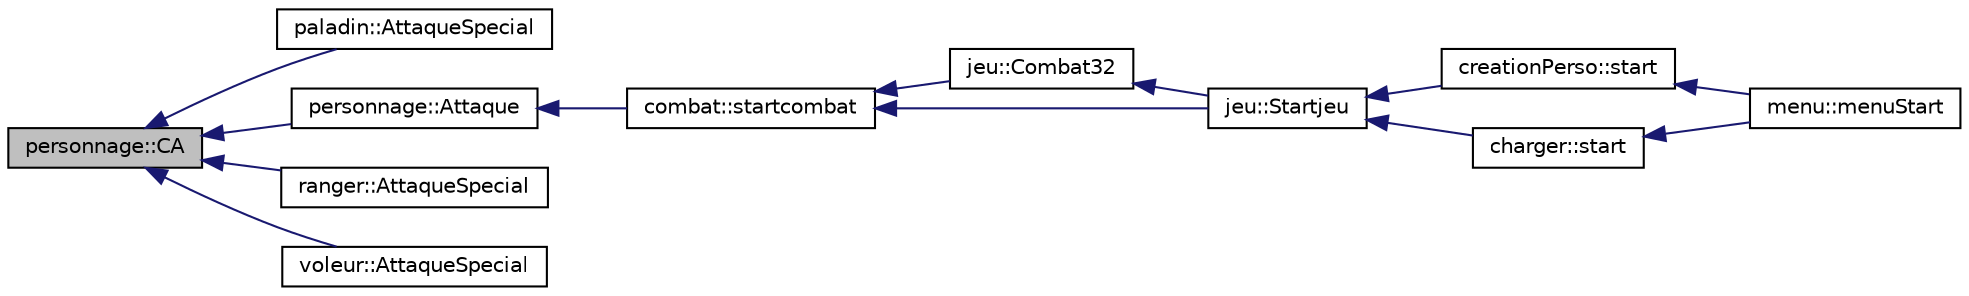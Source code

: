 digraph "personnage::CA"
{
  edge [fontname="Helvetica",fontsize="10",labelfontname="Helvetica",labelfontsize="10"];
  node [fontname="Helvetica",fontsize="10",shape=record];
  rankdir="LR";
  Node66 [label="personnage::CA",height=0.2,width=0.4,color="black", fillcolor="grey75", style="filled", fontcolor="black"];
  Node66 -> Node67 [dir="back",color="midnightblue",fontsize="10",style="solid",fontname="Helvetica"];
  Node67 [label="paladin::AttaqueSpecial",height=0.2,width=0.4,color="black", fillcolor="white", style="filled",URL="$classpaladin.html#aae8d62c6e7c30ad1d4fbc9f147161d74",tooltip="lance l&#39;attaque Justice "];
  Node66 -> Node68 [dir="back",color="midnightblue",fontsize="10",style="solid",fontname="Helvetica"];
  Node68 [label="personnage::Attaque",height=0.2,width=0.4,color="black", fillcolor="white", style="filled",URL="$classpersonnage.html#a5bb28bbee50818b9ee18276c9f64be65",tooltip="calcul si le personnage arrive a toucher ou non son adversaire "];
  Node68 -> Node69 [dir="back",color="midnightblue",fontsize="10",style="solid",fontname="Helvetica"];
  Node69 [label="combat::startcombat",height=0.2,width=0.4,color="black", fillcolor="white", style="filled",URL="$classcombat.html#a0d35d19c972a74a3ba97192ab10d2df1",tooltip="enchaine les tours de combat jusqu&#39;a la mort d&#39;un des participant "];
  Node69 -> Node70 [dir="back",color="midnightblue",fontsize="10",style="solid",fontname="Helvetica"];
  Node70 [label="jeu::Combat32",height=0.2,width=0.4,color="black", fillcolor="white", style="filled",URL="$classjeu.html#a63596fcd7c1a89fa40d5f5d89a159828",tooltip="lance une fenetre de combat et un thread d&#39;un objet combat "];
  Node70 -> Node71 [dir="back",color="midnightblue",fontsize="10",style="solid",fontname="Helvetica"];
  Node71 [label="jeu::Startjeu",height=0.2,width=0.4,color="black", fillcolor="white", style="filled",URL="$classjeu.html#aeb59c51913d23e2f449ad04f0de2072b",tooltip="lance la fentre principal de jeu "];
  Node71 -> Node72 [dir="back",color="midnightblue",fontsize="10",style="solid",fontname="Helvetica"];
  Node72 [label="creationPerso::start",height=0.2,width=0.4,color="black", fillcolor="white", style="filled",URL="$classcreation_perso.html#abb820eec1f9ab02fb303926d50751f46",tooltip="lance le questionnaire "];
  Node72 -> Node73 [dir="back",color="midnightblue",fontsize="10",style="solid",fontname="Helvetica"];
  Node73 [label="menu::menuStart",height=0.2,width=0.4,color="black", fillcolor="white", style="filled",URL="$classmenu.html#a0f6aa4e91d4c67fdb426e9d44d9ed177",tooltip="lance le menu "];
  Node71 -> Node74 [dir="back",color="midnightblue",fontsize="10",style="solid",fontname="Helvetica"];
  Node74 [label="charger::start",height=0.2,width=0.4,color="black", fillcolor="white", style="filled",URL="$classcharger.html#a8e98fa0fa752226f1bf578b5d01a6319",tooltip="creer une fenetre et affiche les 3 sauvegardes "];
  Node74 -> Node73 [dir="back",color="midnightblue",fontsize="10",style="solid",fontname="Helvetica"];
  Node69 -> Node71 [dir="back",color="midnightblue",fontsize="10",style="solid",fontname="Helvetica"];
  Node66 -> Node75 [dir="back",color="midnightblue",fontsize="10",style="solid",fontname="Helvetica"];
  Node75 [label="ranger::AttaqueSpecial",height=0.2,width=0.4,color="black", fillcolor="white", style="filled",URL="$classranger.html#ab460e3ff6701998d748fa9cbdb2fdf16",tooltip="lance l&#39;attaque headshot "];
  Node66 -> Node76 [dir="back",color="midnightblue",fontsize="10",style="solid",fontname="Helvetica"];
  Node76 [label="voleur::AttaqueSpecial",height=0.2,width=0.4,color="black", fillcolor="white", style="filled",URL="$classvoleur.html#a3c35701899c8774ce1ae9998983a37b4",tooltip="lance l&#39;attaque feinte-backstab "];
}
